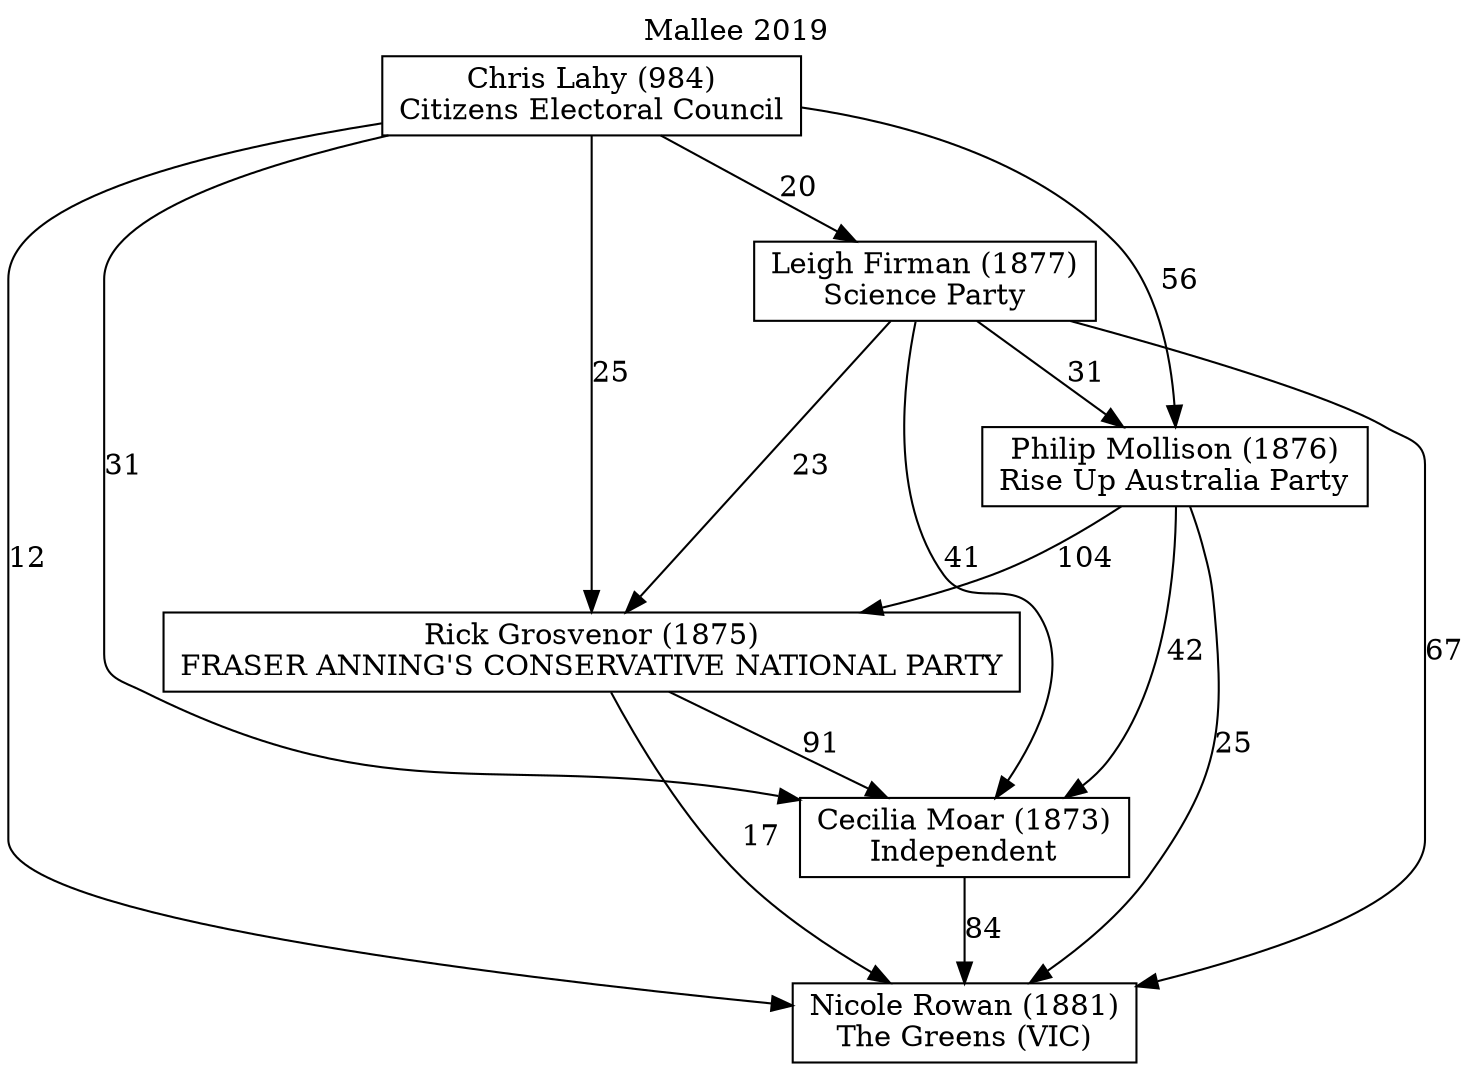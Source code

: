 // House preference flow
digraph "Nicole Rowan (1881)_Mallee_2019" {
	graph [label="Mallee 2019" labelloc=t]
	node [shape=box]
	"Nicole Rowan (1881)" [label="Nicole Rowan (1881)
The Greens (VIC)"]
	"Cecilia Moar (1873)" [label="Cecilia Moar (1873)
Independent"]
	"Rick Grosvenor (1875)" [label="Rick Grosvenor (1875)
FRASER ANNING'S CONSERVATIVE NATIONAL PARTY"]
	"Philip Mollison (1876)" [label="Philip Mollison (1876)
Rise Up Australia Party"]
	"Leigh Firman (1877)" [label="Leigh Firman (1877)
Science Party"]
	"Chris Lahy (984)" [label="Chris Lahy (984)
Citizens Electoral Council"]
	"Nicole Rowan (1881)" [label="Nicole Rowan (1881)
The Greens (VIC)"]
	"Rick Grosvenor (1875)" [label="Rick Grosvenor (1875)
FRASER ANNING'S CONSERVATIVE NATIONAL PARTY"]
	"Philip Mollison (1876)" [label="Philip Mollison (1876)
Rise Up Australia Party"]
	"Leigh Firman (1877)" [label="Leigh Firman (1877)
Science Party"]
	"Chris Lahy (984)" [label="Chris Lahy (984)
Citizens Electoral Council"]
	"Nicole Rowan (1881)" [label="Nicole Rowan (1881)
The Greens (VIC)"]
	"Philip Mollison (1876)" [label="Philip Mollison (1876)
Rise Up Australia Party"]
	"Leigh Firman (1877)" [label="Leigh Firman (1877)
Science Party"]
	"Chris Lahy (984)" [label="Chris Lahy (984)
Citizens Electoral Council"]
	"Nicole Rowan (1881)" [label="Nicole Rowan (1881)
The Greens (VIC)"]
	"Leigh Firman (1877)" [label="Leigh Firman (1877)
Science Party"]
	"Chris Lahy (984)" [label="Chris Lahy (984)
Citizens Electoral Council"]
	"Nicole Rowan (1881)" [label="Nicole Rowan (1881)
The Greens (VIC)"]
	"Chris Lahy (984)" [label="Chris Lahy (984)
Citizens Electoral Council"]
	"Chris Lahy (984)" [label="Chris Lahy (984)
Citizens Electoral Council"]
	"Leigh Firman (1877)" [label="Leigh Firman (1877)
Science Party"]
	"Chris Lahy (984)" [label="Chris Lahy (984)
Citizens Electoral Council"]
	"Chris Lahy (984)" [label="Chris Lahy (984)
Citizens Electoral Council"]
	"Philip Mollison (1876)" [label="Philip Mollison (1876)
Rise Up Australia Party"]
	"Leigh Firman (1877)" [label="Leigh Firman (1877)
Science Party"]
	"Chris Lahy (984)" [label="Chris Lahy (984)
Citizens Electoral Council"]
	"Philip Mollison (1876)" [label="Philip Mollison (1876)
Rise Up Australia Party"]
	"Chris Lahy (984)" [label="Chris Lahy (984)
Citizens Electoral Council"]
	"Chris Lahy (984)" [label="Chris Lahy (984)
Citizens Electoral Council"]
	"Leigh Firman (1877)" [label="Leigh Firman (1877)
Science Party"]
	"Chris Lahy (984)" [label="Chris Lahy (984)
Citizens Electoral Council"]
	"Chris Lahy (984)" [label="Chris Lahy (984)
Citizens Electoral Council"]
	"Rick Grosvenor (1875)" [label="Rick Grosvenor (1875)
FRASER ANNING'S CONSERVATIVE NATIONAL PARTY"]
	"Philip Mollison (1876)" [label="Philip Mollison (1876)
Rise Up Australia Party"]
	"Leigh Firman (1877)" [label="Leigh Firman (1877)
Science Party"]
	"Chris Lahy (984)" [label="Chris Lahy (984)
Citizens Electoral Council"]
	"Rick Grosvenor (1875)" [label="Rick Grosvenor (1875)
FRASER ANNING'S CONSERVATIVE NATIONAL PARTY"]
	"Leigh Firman (1877)" [label="Leigh Firman (1877)
Science Party"]
	"Chris Lahy (984)" [label="Chris Lahy (984)
Citizens Electoral Council"]
	"Rick Grosvenor (1875)" [label="Rick Grosvenor (1875)
FRASER ANNING'S CONSERVATIVE NATIONAL PARTY"]
	"Chris Lahy (984)" [label="Chris Lahy (984)
Citizens Electoral Council"]
	"Chris Lahy (984)" [label="Chris Lahy (984)
Citizens Electoral Council"]
	"Leigh Firman (1877)" [label="Leigh Firman (1877)
Science Party"]
	"Chris Lahy (984)" [label="Chris Lahy (984)
Citizens Electoral Council"]
	"Chris Lahy (984)" [label="Chris Lahy (984)
Citizens Electoral Council"]
	"Philip Mollison (1876)" [label="Philip Mollison (1876)
Rise Up Australia Party"]
	"Leigh Firman (1877)" [label="Leigh Firman (1877)
Science Party"]
	"Chris Lahy (984)" [label="Chris Lahy (984)
Citizens Electoral Council"]
	"Philip Mollison (1876)" [label="Philip Mollison (1876)
Rise Up Australia Party"]
	"Chris Lahy (984)" [label="Chris Lahy (984)
Citizens Electoral Council"]
	"Chris Lahy (984)" [label="Chris Lahy (984)
Citizens Electoral Council"]
	"Leigh Firman (1877)" [label="Leigh Firman (1877)
Science Party"]
	"Chris Lahy (984)" [label="Chris Lahy (984)
Citizens Electoral Council"]
	"Chris Lahy (984)" [label="Chris Lahy (984)
Citizens Electoral Council"]
	"Cecilia Moar (1873)" [label="Cecilia Moar (1873)
Independent"]
	"Rick Grosvenor (1875)" [label="Rick Grosvenor (1875)
FRASER ANNING'S CONSERVATIVE NATIONAL PARTY"]
	"Philip Mollison (1876)" [label="Philip Mollison (1876)
Rise Up Australia Party"]
	"Leigh Firman (1877)" [label="Leigh Firman (1877)
Science Party"]
	"Chris Lahy (984)" [label="Chris Lahy (984)
Citizens Electoral Council"]
	"Cecilia Moar (1873)" [label="Cecilia Moar (1873)
Independent"]
	"Philip Mollison (1876)" [label="Philip Mollison (1876)
Rise Up Australia Party"]
	"Leigh Firman (1877)" [label="Leigh Firman (1877)
Science Party"]
	"Chris Lahy (984)" [label="Chris Lahy (984)
Citizens Electoral Council"]
	"Cecilia Moar (1873)" [label="Cecilia Moar (1873)
Independent"]
	"Leigh Firman (1877)" [label="Leigh Firman (1877)
Science Party"]
	"Chris Lahy (984)" [label="Chris Lahy (984)
Citizens Electoral Council"]
	"Cecilia Moar (1873)" [label="Cecilia Moar (1873)
Independent"]
	"Chris Lahy (984)" [label="Chris Lahy (984)
Citizens Electoral Council"]
	"Chris Lahy (984)" [label="Chris Lahy (984)
Citizens Electoral Council"]
	"Leigh Firman (1877)" [label="Leigh Firman (1877)
Science Party"]
	"Chris Lahy (984)" [label="Chris Lahy (984)
Citizens Electoral Council"]
	"Chris Lahy (984)" [label="Chris Lahy (984)
Citizens Electoral Council"]
	"Philip Mollison (1876)" [label="Philip Mollison (1876)
Rise Up Australia Party"]
	"Leigh Firman (1877)" [label="Leigh Firman (1877)
Science Party"]
	"Chris Lahy (984)" [label="Chris Lahy (984)
Citizens Electoral Council"]
	"Philip Mollison (1876)" [label="Philip Mollison (1876)
Rise Up Australia Party"]
	"Chris Lahy (984)" [label="Chris Lahy (984)
Citizens Electoral Council"]
	"Chris Lahy (984)" [label="Chris Lahy (984)
Citizens Electoral Council"]
	"Leigh Firman (1877)" [label="Leigh Firman (1877)
Science Party"]
	"Chris Lahy (984)" [label="Chris Lahy (984)
Citizens Electoral Council"]
	"Chris Lahy (984)" [label="Chris Lahy (984)
Citizens Electoral Council"]
	"Rick Grosvenor (1875)" [label="Rick Grosvenor (1875)
FRASER ANNING'S CONSERVATIVE NATIONAL PARTY"]
	"Philip Mollison (1876)" [label="Philip Mollison (1876)
Rise Up Australia Party"]
	"Leigh Firman (1877)" [label="Leigh Firman (1877)
Science Party"]
	"Chris Lahy (984)" [label="Chris Lahy (984)
Citizens Electoral Council"]
	"Rick Grosvenor (1875)" [label="Rick Grosvenor (1875)
FRASER ANNING'S CONSERVATIVE NATIONAL PARTY"]
	"Leigh Firman (1877)" [label="Leigh Firman (1877)
Science Party"]
	"Chris Lahy (984)" [label="Chris Lahy (984)
Citizens Electoral Council"]
	"Rick Grosvenor (1875)" [label="Rick Grosvenor (1875)
FRASER ANNING'S CONSERVATIVE NATIONAL PARTY"]
	"Chris Lahy (984)" [label="Chris Lahy (984)
Citizens Electoral Council"]
	"Chris Lahy (984)" [label="Chris Lahy (984)
Citizens Electoral Council"]
	"Leigh Firman (1877)" [label="Leigh Firman (1877)
Science Party"]
	"Chris Lahy (984)" [label="Chris Lahy (984)
Citizens Electoral Council"]
	"Chris Lahy (984)" [label="Chris Lahy (984)
Citizens Electoral Council"]
	"Philip Mollison (1876)" [label="Philip Mollison (1876)
Rise Up Australia Party"]
	"Leigh Firman (1877)" [label="Leigh Firman (1877)
Science Party"]
	"Chris Lahy (984)" [label="Chris Lahy (984)
Citizens Electoral Council"]
	"Philip Mollison (1876)" [label="Philip Mollison (1876)
Rise Up Australia Party"]
	"Chris Lahy (984)" [label="Chris Lahy (984)
Citizens Electoral Council"]
	"Chris Lahy (984)" [label="Chris Lahy (984)
Citizens Electoral Council"]
	"Leigh Firman (1877)" [label="Leigh Firman (1877)
Science Party"]
	"Chris Lahy (984)" [label="Chris Lahy (984)
Citizens Electoral Council"]
	"Chris Lahy (984)" [label="Chris Lahy (984)
Citizens Electoral Council"]
	"Cecilia Moar (1873)" -> "Nicole Rowan (1881)" [label=84]
	"Rick Grosvenor (1875)" -> "Cecilia Moar (1873)" [label=91]
	"Philip Mollison (1876)" -> "Rick Grosvenor (1875)" [label=104]
	"Leigh Firman (1877)" -> "Philip Mollison (1876)" [label=31]
	"Chris Lahy (984)" -> "Leigh Firman (1877)" [label=20]
	"Rick Grosvenor (1875)" -> "Nicole Rowan (1881)" [label=17]
	"Philip Mollison (1876)" -> "Nicole Rowan (1881)" [label=25]
	"Leigh Firman (1877)" -> "Nicole Rowan (1881)" [label=67]
	"Chris Lahy (984)" -> "Nicole Rowan (1881)" [label=12]
	"Chris Lahy (984)" -> "Philip Mollison (1876)" [label=56]
	"Leigh Firman (1877)" -> "Rick Grosvenor (1875)" [label=23]
	"Chris Lahy (984)" -> "Rick Grosvenor (1875)" [label=25]
	"Philip Mollison (1876)" -> "Cecilia Moar (1873)" [label=42]
	"Leigh Firman (1877)" -> "Cecilia Moar (1873)" [label=41]
	"Chris Lahy (984)" -> "Cecilia Moar (1873)" [label=31]
}
